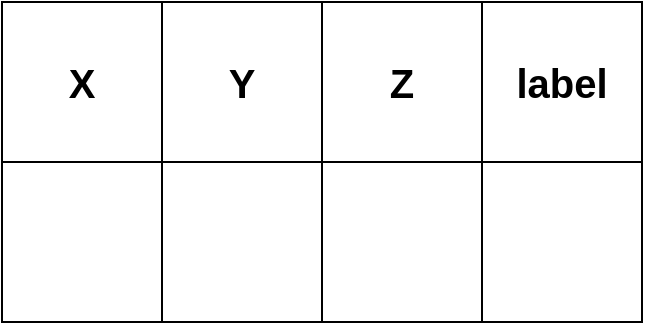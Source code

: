 <mxfile version="13.0.3" type="device"><diagram id="4xEyu3ywIALYb6N6KHs_" name="Page-1"><mxGraphModel dx="852" dy="534" grid="1" gridSize="10" guides="1" tooltips="1" connect="1" arrows="1" fold="1" page="1" pageScale="1" pageWidth="850" pageHeight="1100" math="0" shadow="0"><root><mxCell id="0"/><mxCell id="1" parent="0"/><mxCell id="RuvGdK_stdYfTYwUv99B-1" value="&lt;b&gt;&lt;font style=&quot;font-size: 20px&quot;&gt;X&lt;/font&gt;&lt;/b&gt;" style="whiteSpace=wrap;html=1;aspect=fixed;" vertex="1" parent="1"><mxGeometry x="330" y="140" width="80" height="80" as="geometry"/></mxCell><mxCell id="RuvGdK_stdYfTYwUv99B-2" value="&lt;b&gt;&lt;font style=&quot;font-size: 20px&quot;&gt;Y&lt;/font&gt;&lt;/b&gt;" style="whiteSpace=wrap;html=1;aspect=fixed;" vertex="1" parent="1"><mxGeometry x="410" y="140" width="80" height="80" as="geometry"/></mxCell><mxCell id="RuvGdK_stdYfTYwUv99B-3" value="&lt;b&gt;&lt;font style=&quot;font-size: 20px&quot;&gt;Z&lt;/font&gt;&lt;/b&gt;" style="whiteSpace=wrap;html=1;aspect=fixed;" vertex="1" parent="1"><mxGeometry x="490" y="140" width="80" height="80" as="geometry"/></mxCell><mxCell id="RuvGdK_stdYfTYwUv99B-4" value="&lt;b&gt;&lt;font style=&quot;font-size: 20px&quot;&gt;label&lt;/font&gt;&lt;/b&gt;" style="whiteSpace=wrap;html=1;aspect=fixed;" vertex="1" parent="1"><mxGeometry x="570" y="140" width="80" height="80" as="geometry"/></mxCell><mxCell id="RuvGdK_stdYfTYwUv99B-5" value="" style="whiteSpace=wrap;html=1;aspect=fixed;" vertex="1" parent="1"><mxGeometry x="330" y="220" width="80" height="80" as="geometry"/></mxCell><mxCell id="RuvGdK_stdYfTYwUv99B-6" value="" style="whiteSpace=wrap;html=1;aspect=fixed;" vertex="1" parent="1"><mxGeometry x="410" y="220" width="80" height="80" as="geometry"/></mxCell><mxCell id="RuvGdK_stdYfTYwUv99B-7" value="" style="whiteSpace=wrap;html=1;aspect=fixed;" vertex="1" parent="1"><mxGeometry x="490" y="220" width="80" height="80" as="geometry"/></mxCell><mxCell id="RuvGdK_stdYfTYwUv99B-8" value="" style="whiteSpace=wrap;html=1;aspect=fixed;" vertex="1" parent="1"><mxGeometry x="570" y="220" width="80" height="80" as="geometry"/></mxCell></root></mxGraphModel></diagram></mxfile>